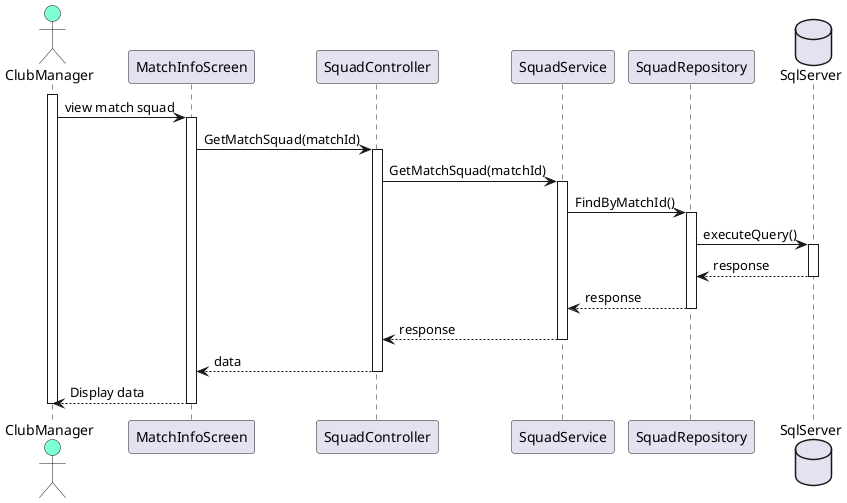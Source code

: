 @startuml View Match Squad (Club)
actor ClubManager #Aquamarine
participant MatchInfoScreen
participant SquadController
participant SquadService
participant SquadRepository
database SqlServer

activate ClubManager
    ClubManager -> MatchInfoScreen: view match squad
    activate MatchInfoScreen
        MatchInfoScreen -> SquadController: GetMatchSquad(matchId)
        activate SquadController
            SquadController -> SquadService: GetMatchSquad(matchId)
            activate SquadService
                SquadService -> SquadRepository: FindByMatchId()
                activate SquadRepository
                    SquadRepository -> SqlServer: executeQuery()
                    activate SqlServer
                        SqlServer --> SquadRepository: response
                    deactivate SqlServer
                    SquadRepository  --> SquadService: response
                deactivate SquadRepository
                SquadService --> SquadController: response
            deactivate SquadService
            SquadController --> MatchInfoScreen: data
        deactivate SquadController
        MatchInfoScreen --> ClubManager: Display data
    deactivate MatchInfoScreen
deactivate ClubManager
@enduml